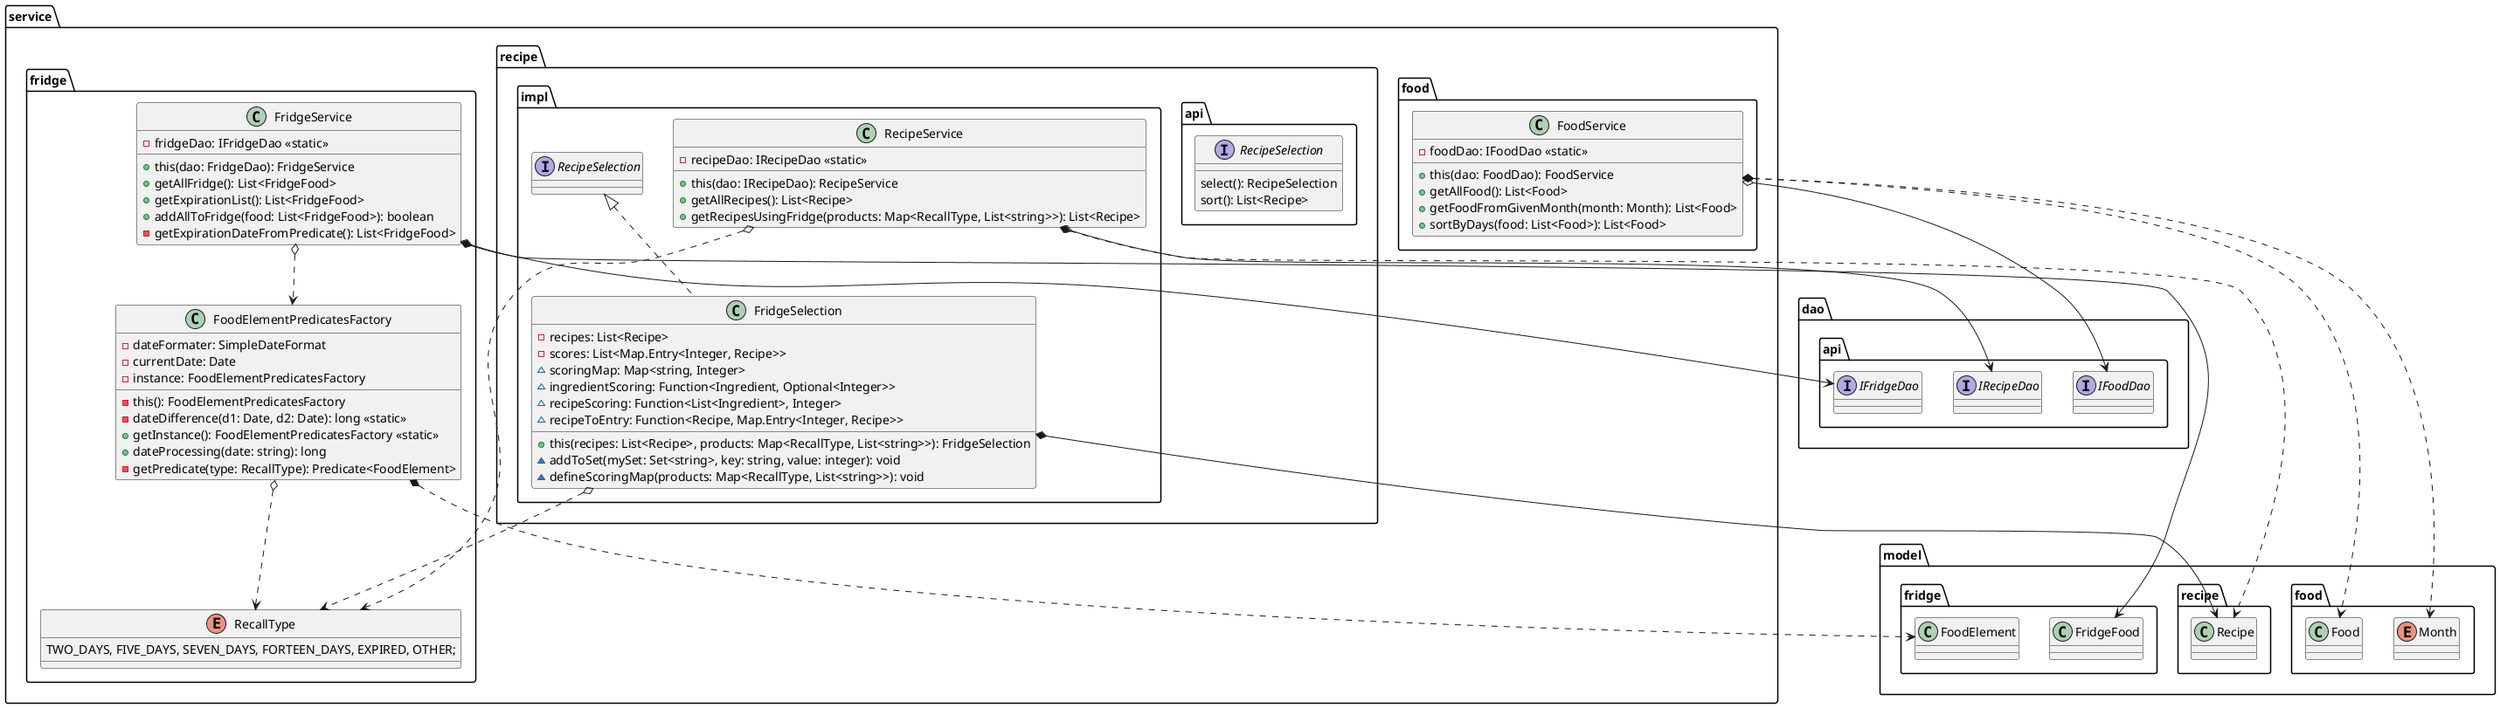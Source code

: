 @startuml service

package dao.api {
    interface IFoodDao {}
    interface IFridgeDao {}
    interface IRecipeDao {}
}

package model.food {
    class Food {}
    enum Month {}
}

package model.fridge {
    class FridgeFood {}
    class FoodElement {}
}

package model.recipe {
    class Recipe {}
}

package service {
    package food {
        class FoodService {
            - foodDao: IFoodDao <<static>>
            + this(dao: FoodDao): FoodService
            + getAllFood(): List<Food>
            + getFoodFromGivenMonth(month: Month): List<Food>
            + sortByDays(food: List<Food>): List<Food>
        }
    }

    package fridge {
        class FridgeService {
            - fridgeDao: IFridgeDao <<static>>
            + this(dao: FridgeDao): FridgeService
            + getAllFridge(): List<FridgeFood>
            + getExpirationList(): List<FridgeFood>
            + addAllToFridge(food: List<FridgeFood>): boolean
            - getExpirationDateFromPredicate(): List<FridgeFood>
        }

        class FoodElementPredicatesFactory {
            - dateFormater: SimpleDateFormat
            - currentDate: Date
            - instance: FoodElementPredicatesFactory
            - this(): FoodElementPredicatesFactory
            - dateDifference(d1: Date, d2: Date): long <<static>>
            + getInstance(): FoodElementPredicatesFactory <<static>>
            + dateProcessing(date: string): long
            - getPredicate(type: RecallType): Predicate<FoodElement>
        }
        
        enum RecallType {
            TWO_DAYS, FIVE_DAYS, SEVEN_DAYS, FORTEEN_DAYS, EXPIRED, OTHER;
        }
    }

    package recipe {
        package api {
            interface RecipeSelection {
                select(): RecipeSelection
                sort(): List<Recipe>
            }
        }
        package impl {
            class RecipeService {
                - recipeDao: IRecipeDao <<static>>
                + this(dao: IRecipeDao): RecipeService
                + getAllRecipes(): List<Recipe>
                + getRecipesUsingFridge(products: Map<RecallType, List<string>>): List<Recipe>
            }

            class FridgeSelection implements RecipeSelection {
                - recipes: List<Recipe>
                - scores: List<Map.Entry<Integer, Recipe>>
                ~ scoringMap: Map<string, Integer>
                ~ ingredientScoring: Function<Ingredient, Optional<Integer>>
                ~ recipeScoring: Function<List<Ingredient>, Integer>
                ~ recipeToEntry: Function<Recipe, Map.Entry<Integer, Recipe>>
                + this(recipes: List<Recipe>, products: Map<RecallType, List<string>>): FridgeSelection
                ~ addToSet(mySet: Set<string>, key: string, value: integer): void
                ~ defineScoringMap(products: Map<RecallType, List<string>>): void
            }
        }
    }
}

FoodService o--> IFoodDao
FoodService *..> Food
FoodService *..> Month

FridgeService o--> IFridgeDao
FridgeService o..> FoodElementPredicatesFactory
FridgeService *--> FridgeFood

FoodElementPredicatesFactory *..> FoodElement
FoodElementPredicatesFactory o..> RecallType

RecipeService o--> IRecipeDao
RecipeService *..> Recipe
RecipeService o..> RecallType

FridgeSelection *--> Recipe
FridgeSelection o..> RecallType

@enduml